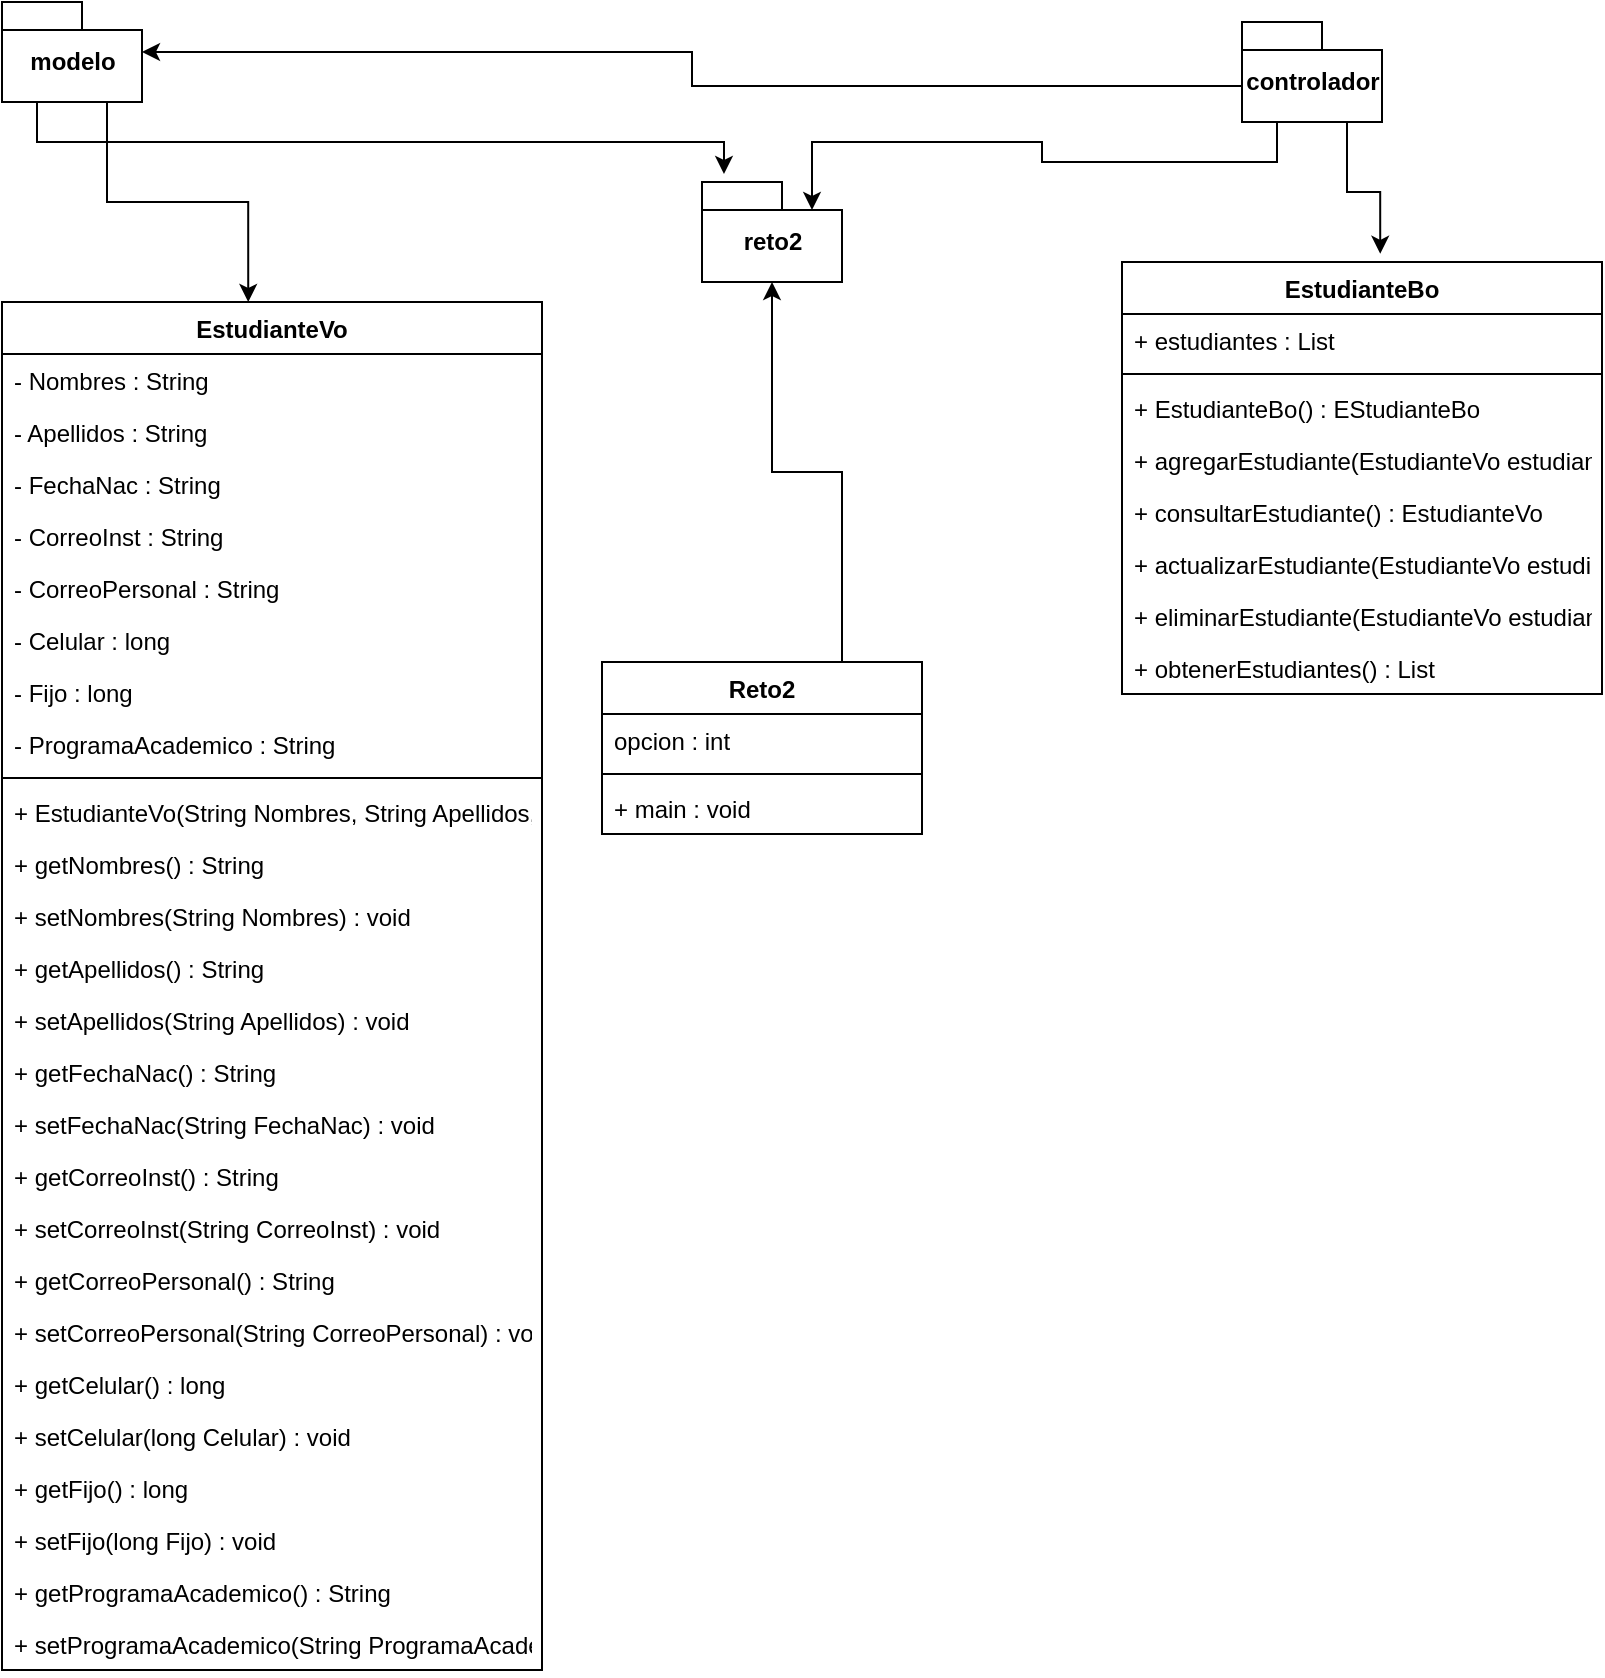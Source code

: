 <mxfile version="14.8.5" type="device"><diagram id="rwfhsyph27JNHHO8blKu" name="Page-1"><mxGraphModel dx="1210" dy="636" grid="1" gridSize="10" guides="1" tooltips="1" connect="1" arrows="1" fold="1" page="1" pageScale="1" pageWidth="850" pageHeight="1100" math="0" shadow="0"><root><mxCell id="0"/><mxCell id="1" parent="0"/><mxCell id="LwOPj0nHIzFA1LujrYzl-30" style="edgeStyle=orthogonalEdgeStyle;rounded=0;orthogonalLoop=1;jettySize=auto;html=1;exitX=0.75;exitY=1;exitDx=0;exitDy=0;exitPerimeter=0;entryX=0.456;entryY=0;entryDx=0;entryDy=0;entryPerimeter=0;" edge="1" parent="1" source="LwOPj0nHIzFA1LujrYzl-1" target="LwOPj0nHIzFA1LujrYzl-2"><mxGeometry relative="1" as="geometry"/></mxCell><mxCell id="LwOPj0nHIzFA1LujrYzl-49" style="edgeStyle=orthogonalEdgeStyle;rounded=0;orthogonalLoop=1;jettySize=auto;html=1;exitX=0.25;exitY=1;exitDx=0;exitDy=0;exitPerimeter=0;entryX=0.157;entryY=-0.08;entryDx=0;entryDy=0;entryPerimeter=0;" edge="1" parent="1" source="LwOPj0nHIzFA1LujrYzl-1" target="LwOPj0nHIzFA1LujrYzl-44"><mxGeometry relative="1" as="geometry"/></mxCell><mxCell id="LwOPj0nHIzFA1LujrYzl-1" value="modelo" style="shape=folder;fontStyle=1;spacingTop=10;tabWidth=40;tabHeight=14;tabPosition=left;html=1;" vertex="1" parent="1"><mxGeometry x="40" y="30" width="70" height="50" as="geometry"/></mxCell><mxCell id="LwOPj0nHIzFA1LujrYzl-2" value="EstudianteVo" style="swimlane;fontStyle=1;align=center;verticalAlign=top;childLayout=stackLayout;horizontal=1;startSize=26;horizontalStack=0;resizeParent=1;resizeParentMax=0;resizeLast=0;collapsible=1;marginBottom=0;" vertex="1" parent="1"><mxGeometry x="40" y="180" width="270" height="684" as="geometry"/></mxCell><mxCell id="LwOPj0nHIzFA1LujrYzl-3" value="- Nombres : String" style="text;strokeColor=none;fillColor=none;align=left;verticalAlign=top;spacingLeft=4;spacingRight=4;overflow=hidden;rotatable=0;points=[[0,0.5],[1,0.5]];portConstraint=eastwest;" vertex="1" parent="LwOPj0nHIzFA1LujrYzl-2"><mxGeometry y="26" width="270" height="26" as="geometry"/></mxCell><mxCell id="LwOPj0nHIzFA1LujrYzl-6" value="- Apellidos : String" style="text;strokeColor=none;fillColor=none;align=left;verticalAlign=top;spacingLeft=4;spacingRight=4;overflow=hidden;rotatable=0;points=[[0,0.5],[1,0.5]];portConstraint=eastwest;" vertex="1" parent="LwOPj0nHIzFA1LujrYzl-2"><mxGeometry y="52" width="270" height="26" as="geometry"/></mxCell><mxCell id="LwOPj0nHIzFA1LujrYzl-7" value="- FechaNac : String" style="text;strokeColor=none;fillColor=none;align=left;verticalAlign=top;spacingLeft=4;spacingRight=4;overflow=hidden;rotatable=0;points=[[0,0.5],[1,0.5]];portConstraint=eastwest;" vertex="1" parent="LwOPj0nHIzFA1LujrYzl-2"><mxGeometry y="78" width="270" height="26" as="geometry"/></mxCell><mxCell id="LwOPj0nHIzFA1LujrYzl-8" value="- CorreoInst : String" style="text;strokeColor=none;fillColor=none;align=left;verticalAlign=top;spacingLeft=4;spacingRight=4;overflow=hidden;rotatable=0;points=[[0,0.5],[1,0.5]];portConstraint=eastwest;" vertex="1" parent="LwOPj0nHIzFA1LujrYzl-2"><mxGeometry y="104" width="270" height="26" as="geometry"/></mxCell><mxCell id="LwOPj0nHIzFA1LujrYzl-9" value="- CorreoPersonal : String" style="text;strokeColor=none;fillColor=none;align=left;verticalAlign=top;spacingLeft=4;spacingRight=4;overflow=hidden;rotatable=0;points=[[0,0.5],[1,0.5]];portConstraint=eastwest;" vertex="1" parent="LwOPj0nHIzFA1LujrYzl-2"><mxGeometry y="130" width="270" height="26" as="geometry"/></mxCell><mxCell id="LwOPj0nHIzFA1LujrYzl-10" value="- Celular : long" style="text;strokeColor=none;fillColor=none;align=left;verticalAlign=top;spacingLeft=4;spacingRight=4;overflow=hidden;rotatable=0;points=[[0,0.5],[1,0.5]];portConstraint=eastwest;" vertex="1" parent="LwOPj0nHIzFA1LujrYzl-2"><mxGeometry y="156" width="270" height="26" as="geometry"/></mxCell><mxCell id="LwOPj0nHIzFA1LujrYzl-11" value="- Fijo : long" style="text;strokeColor=none;fillColor=none;align=left;verticalAlign=top;spacingLeft=4;spacingRight=4;overflow=hidden;rotatable=0;points=[[0,0.5],[1,0.5]];portConstraint=eastwest;" vertex="1" parent="LwOPj0nHIzFA1LujrYzl-2"><mxGeometry y="182" width="270" height="26" as="geometry"/></mxCell><mxCell id="LwOPj0nHIzFA1LujrYzl-12" value="- ProgramaAcademico : String" style="text;strokeColor=none;fillColor=none;align=left;verticalAlign=top;spacingLeft=4;spacingRight=4;overflow=hidden;rotatable=0;points=[[0,0.5],[1,0.5]];portConstraint=eastwest;" vertex="1" parent="LwOPj0nHIzFA1LujrYzl-2"><mxGeometry y="208" width="270" height="26" as="geometry"/></mxCell><mxCell id="LwOPj0nHIzFA1LujrYzl-4" value="" style="line;strokeWidth=1;fillColor=none;align=left;verticalAlign=middle;spacingTop=-1;spacingLeft=3;spacingRight=3;rotatable=0;labelPosition=right;points=[];portConstraint=eastwest;" vertex="1" parent="LwOPj0nHIzFA1LujrYzl-2"><mxGeometry y="234" width="270" height="8" as="geometry"/></mxCell><mxCell id="LwOPj0nHIzFA1LujrYzl-5" value="+ EstudianteVo(String Nombres, String Apellidos, String FechaNac, String CorreoInst, String CorreoPersonal, long Celular, long Fijo, String ProgramaAcademico) : EstudianteVo" style="text;strokeColor=none;fillColor=none;align=left;verticalAlign=top;spacingLeft=4;spacingRight=4;overflow=hidden;rotatable=0;points=[[0,0.5],[1,0.5]];portConstraint=eastwest;" vertex="1" parent="LwOPj0nHIzFA1LujrYzl-2"><mxGeometry y="242" width="270" height="26" as="geometry"/></mxCell><mxCell id="LwOPj0nHIzFA1LujrYzl-14" value="+ getNombres() : String" style="text;strokeColor=none;fillColor=none;align=left;verticalAlign=top;spacingLeft=4;spacingRight=4;overflow=hidden;rotatable=0;points=[[0,0.5],[1,0.5]];portConstraint=eastwest;" vertex="1" parent="LwOPj0nHIzFA1LujrYzl-2"><mxGeometry y="268" width="270" height="26" as="geometry"/></mxCell><mxCell id="LwOPj0nHIzFA1LujrYzl-15" value="+ setNombres(String Nombres) : void" style="text;strokeColor=none;fillColor=none;align=left;verticalAlign=top;spacingLeft=4;spacingRight=4;overflow=hidden;rotatable=0;points=[[0,0.5],[1,0.5]];portConstraint=eastwest;" vertex="1" parent="LwOPj0nHIzFA1LujrYzl-2"><mxGeometry y="294" width="270" height="26" as="geometry"/></mxCell><mxCell id="LwOPj0nHIzFA1LujrYzl-16" value="+ getApellidos() : String" style="text;strokeColor=none;fillColor=none;align=left;verticalAlign=top;spacingLeft=4;spacingRight=4;overflow=hidden;rotatable=0;points=[[0,0.5],[1,0.5]];portConstraint=eastwest;" vertex="1" parent="LwOPj0nHIzFA1LujrYzl-2"><mxGeometry y="320" width="270" height="26" as="geometry"/></mxCell><mxCell id="LwOPj0nHIzFA1LujrYzl-17" value="+ setApellidos(String Apellidos) : void" style="text;strokeColor=none;fillColor=none;align=left;verticalAlign=top;spacingLeft=4;spacingRight=4;overflow=hidden;rotatable=0;points=[[0,0.5],[1,0.5]];portConstraint=eastwest;" vertex="1" parent="LwOPj0nHIzFA1LujrYzl-2"><mxGeometry y="346" width="270" height="26" as="geometry"/></mxCell><mxCell id="LwOPj0nHIzFA1LujrYzl-18" value="+ getFechaNac() : String" style="text;strokeColor=none;fillColor=none;align=left;verticalAlign=top;spacingLeft=4;spacingRight=4;overflow=hidden;rotatable=0;points=[[0,0.5],[1,0.5]];portConstraint=eastwest;" vertex="1" parent="LwOPj0nHIzFA1LujrYzl-2"><mxGeometry y="372" width="270" height="26" as="geometry"/></mxCell><mxCell id="LwOPj0nHIzFA1LujrYzl-19" value="+ setFechaNac(String FechaNac) : void" style="text;strokeColor=none;fillColor=none;align=left;verticalAlign=top;spacingLeft=4;spacingRight=4;overflow=hidden;rotatable=0;points=[[0,0.5],[1,0.5]];portConstraint=eastwest;" vertex="1" parent="LwOPj0nHIzFA1LujrYzl-2"><mxGeometry y="398" width="270" height="26" as="geometry"/></mxCell><mxCell id="LwOPj0nHIzFA1LujrYzl-20" value="+ getCorreoInst() : String" style="text;strokeColor=none;fillColor=none;align=left;verticalAlign=top;spacingLeft=4;spacingRight=4;overflow=hidden;rotatable=0;points=[[0,0.5],[1,0.5]];portConstraint=eastwest;" vertex="1" parent="LwOPj0nHIzFA1LujrYzl-2"><mxGeometry y="424" width="270" height="26" as="geometry"/></mxCell><mxCell id="LwOPj0nHIzFA1LujrYzl-21" value="+ setCorreoInst(String CorreoInst) : void" style="text;strokeColor=none;fillColor=none;align=left;verticalAlign=top;spacingLeft=4;spacingRight=4;overflow=hidden;rotatable=0;points=[[0,0.5],[1,0.5]];portConstraint=eastwest;" vertex="1" parent="LwOPj0nHIzFA1LujrYzl-2"><mxGeometry y="450" width="270" height="26" as="geometry"/></mxCell><mxCell id="LwOPj0nHIzFA1LujrYzl-22" value="+ getCorreoPersonal() : String" style="text;strokeColor=none;fillColor=none;align=left;verticalAlign=top;spacingLeft=4;spacingRight=4;overflow=hidden;rotatable=0;points=[[0,0.5],[1,0.5]];portConstraint=eastwest;" vertex="1" parent="LwOPj0nHIzFA1LujrYzl-2"><mxGeometry y="476" width="270" height="26" as="geometry"/></mxCell><mxCell id="LwOPj0nHIzFA1LujrYzl-23" value="+ setCorreoPersonal(String CorreoPersonal) : void" style="text;strokeColor=none;fillColor=none;align=left;verticalAlign=top;spacingLeft=4;spacingRight=4;overflow=hidden;rotatable=0;points=[[0,0.5],[1,0.5]];portConstraint=eastwest;" vertex="1" parent="LwOPj0nHIzFA1LujrYzl-2"><mxGeometry y="502" width="270" height="26" as="geometry"/></mxCell><mxCell id="LwOPj0nHIzFA1LujrYzl-24" value="+ getCelular() : long" style="text;strokeColor=none;fillColor=none;align=left;verticalAlign=top;spacingLeft=4;spacingRight=4;overflow=hidden;rotatable=0;points=[[0,0.5],[1,0.5]];portConstraint=eastwest;" vertex="1" parent="LwOPj0nHIzFA1LujrYzl-2"><mxGeometry y="528" width="270" height="26" as="geometry"/></mxCell><mxCell id="LwOPj0nHIzFA1LujrYzl-25" value="+ setCelular(long Celular) : void" style="text;strokeColor=none;fillColor=none;align=left;verticalAlign=top;spacingLeft=4;spacingRight=4;overflow=hidden;rotatable=0;points=[[0,0.5],[1,0.5]];portConstraint=eastwest;" vertex="1" parent="LwOPj0nHIzFA1LujrYzl-2"><mxGeometry y="554" width="270" height="26" as="geometry"/></mxCell><mxCell id="LwOPj0nHIzFA1LujrYzl-26" value="+ getFijo() : long" style="text;strokeColor=none;fillColor=none;align=left;verticalAlign=top;spacingLeft=4;spacingRight=4;overflow=hidden;rotatable=0;points=[[0,0.5],[1,0.5]];portConstraint=eastwest;" vertex="1" parent="LwOPj0nHIzFA1LujrYzl-2"><mxGeometry y="580" width="270" height="26" as="geometry"/></mxCell><mxCell id="LwOPj0nHIzFA1LujrYzl-27" value="+ setFijo(long Fijo) : void" style="text;strokeColor=none;fillColor=none;align=left;verticalAlign=top;spacingLeft=4;spacingRight=4;overflow=hidden;rotatable=0;points=[[0,0.5],[1,0.5]];portConstraint=eastwest;" vertex="1" parent="LwOPj0nHIzFA1LujrYzl-2"><mxGeometry y="606" width="270" height="26" as="geometry"/></mxCell><mxCell id="LwOPj0nHIzFA1LujrYzl-28" value="+ getProgramaAcademico() : String" style="text;strokeColor=none;fillColor=none;align=left;verticalAlign=top;spacingLeft=4;spacingRight=4;overflow=hidden;rotatable=0;points=[[0,0.5],[1,0.5]];portConstraint=eastwest;" vertex="1" parent="LwOPj0nHIzFA1LujrYzl-2"><mxGeometry y="632" width="270" height="26" as="geometry"/></mxCell><mxCell id="LwOPj0nHIzFA1LujrYzl-29" value="+ setProgramaAcademico(String ProgramaAcademico) : void" style="text;strokeColor=none;fillColor=none;align=left;verticalAlign=top;spacingLeft=4;spacingRight=4;overflow=hidden;rotatable=0;points=[[0,0.5],[1,0.5]];portConstraint=eastwest;" vertex="1" parent="LwOPj0nHIzFA1LujrYzl-2"><mxGeometry y="658" width="270" height="26" as="geometry"/></mxCell><mxCell id="LwOPj0nHIzFA1LujrYzl-41" style="edgeStyle=orthogonalEdgeStyle;rounded=0;orthogonalLoop=1;jettySize=auto;html=1;exitX=0.75;exitY=1;exitDx=0;exitDy=0;exitPerimeter=0;entryX=0.538;entryY=-0.019;entryDx=0;entryDy=0;entryPerimeter=0;" edge="1" parent="1" source="LwOPj0nHIzFA1LujrYzl-31" target="LwOPj0nHIzFA1LujrYzl-32"><mxGeometry relative="1" as="geometry"/></mxCell><mxCell id="LwOPj0nHIzFA1LujrYzl-43" style="edgeStyle=orthogonalEdgeStyle;rounded=0;orthogonalLoop=1;jettySize=auto;html=1;exitX=0;exitY=0;exitDx=0;exitDy=32;exitPerimeter=0;" edge="1" parent="1" source="LwOPj0nHIzFA1LujrYzl-31" target="LwOPj0nHIzFA1LujrYzl-1"><mxGeometry relative="1" as="geometry"/></mxCell><mxCell id="LwOPj0nHIzFA1LujrYzl-48" style="edgeStyle=orthogonalEdgeStyle;rounded=0;orthogonalLoop=1;jettySize=auto;html=1;exitX=0.25;exitY=1;exitDx=0;exitDy=0;exitPerimeter=0;entryX=0;entryY=0;entryDx=55;entryDy=14;entryPerimeter=0;" edge="1" parent="1" source="LwOPj0nHIzFA1LujrYzl-31" target="LwOPj0nHIzFA1LujrYzl-44"><mxGeometry relative="1" as="geometry"/></mxCell><mxCell id="LwOPj0nHIzFA1LujrYzl-31" value="controlador" style="shape=folder;fontStyle=1;spacingTop=10;tabWidth=40;tabHeight=14;tabPosition=left;html=1;" vertex="1" parent="1"><mxGeometry x="660" y="40" width="70" height="50" as="geometry"/></mxCell><mxCell id="LwOPj0nHIzFA1LujrYzl-32" value="EstudianteBo" style="swimlane;fontStyle=1;align=center;verticalAlign=top;childLayout=stackLayout;horizontal=1;startSize=26;horizontalStack=0;resizeParent=1;resizeParentMax=0;resizeLast=0;collapsible=1;marginBottom=0;" vertex="1" parent="1"><mxGeometry x="600" y="160" width="240" height="216" as="geometry"/></mxCell><mxCell id="LwOPj0nHIzFA1LujrYzl-33" value="+ estudiantes : List" style="text;strokeColor=none;fillColor=none;align=left;verticalAlign=top;spacingLeft=4;spacingRight=4;overflow=hidden;rotatable=0;points=[[0,0.5],[1,0.5]];portConstraint=eastwest;" vertex="1" parent="LwOPj0nHIzFA1LujrYzl-32"><mxGeometry y="26" width="240" height="26" as="geometry"/></mxCell><mxCell id="LwOPj0nHIzFA1LujrYzl-34" value="" style="line;strokeWidth=1;fillColor=none;align=left;verticalAlign=middle;spacingTop=-1;spacingLeft=3;spacingRight=3;rotatable=0;labelPosition=right;points=[];portConstraint=eastwest;" vertex="1" parent="LwOPj0nHIzFA1LujrYzl-32"><mxGeometry y="52" width="240" height="8" as="geometry"/></mxCell><mxCell id="LwOPj0nHIzFA1LujrYzl-35" value="+ EstudianteBo() : EStudianteBo" style="text;strokeColor=none;fillColor=none;align=left;verticalAlign=top;spacingLeft=4;spacingRight=4;overflow=hidden;rotatable=0;points=[[0,0.5],[1,0.5]];portConstraint=eastwest;" vertex="1" parent="LwOPj0nHIzFA1LujrYzl-32"><mxGeometry y="60" width="240" height="26" as="geometry"/></mxCell><mxCell id="LwOPj0nHIzFA1LujrYzl-36" value="+ agregarEstudiante(EstudianteVo estudiante) : void" style="text;strokeColor=none;fillColor=none;align=left;verticalAlign=top;spacingLeft=4;spacingRight=4;overflow=hidden;rotatable=0;points=[[0,0.5],[1,0.5]];portConstraint=eastwest;" vertex="1" parent="LwOPj0nHIzFA1LujrYzl-32"><mxGeometry y="86" width="240" height="26" as="geometry"/></mxCell><mxCell id="LwOPj0nHIzFA1LujrYzl-37" value="+ consultarEstudiante() : EstudianteVo" style="text;strokeColor=none;fillColor=none;align=left;verticalAlign=top;spacingLeft=4;spacingRight=4;overflow=hidden;rotatable=0;points=[[0,0.5],[1,0.5]];portConstraint=eastwest;" vertex="1" parent="LwOPj0nHIzFA1LujrYzl-32"><mxGeometry y="112" width="240" height="26" as="geometry"/></mxCell><mxCell id="LwOPj0nHIzFA1LujrYzl-38" value="+ actualizarEstudiante(EstudianteVo estudiante) : void" style="text;strokeColor=none;fillColor=none;align=left;verticalAlign=top;spacingLeft=4;spacingRight=4;overflow=hidden;rotatable=0;points=[[0,0.5],[1,0.5]];portConstraint=eastwest;" vertex="1" parent="LwOPj0nHIzFA1LujrYzl-32"><mxGeometry y="138" width="240" height="26" as="geometry"/></mxCell><mxCell id="LwOPj0nHIzFA1LujrYzl-39" value="+ eliminarEstudiante(EstudianteVo estudiante) : void" style="text;strokeColor=none;fillColor=none;align=left;verticalAlign=top;spacingLeft=4;spacingRight=4;overflow=hidden;rotatable=0;points=[[0,0.5],[1,0.5]];portConstraint=eastwest;" vertex="1" parent="LwOPj0nHIzFA1LujrYzl-32"><mxGeometry y="164" width="240" height="26" as="geometry"/></mxCell><mxCell id="LwOPj0nHIzFA1LujrYzl-40" value="+ obtenerEstudiantes() : List" style="text;strokeColor=none;fillColor=none;align=left;verticalAlign=top;spacingLeft=4;spacingRight=4;overflow=hidden;rotatable=0;points=[[0,0.5],[1,0.5]];portConstraint=eastwest;" vertex="1" parent="LwOPj0nHIzFA1LujrYzl-32"><mxGeometry y="190" width="240" height="26" as="geometry"/></mxCell><mxCell id="LwOPj0nHIzFA1LujrYzl-44" value="reto2" style="shape=folder;fontStyle=1;spacingTop=10;tabWidth=40;tabHeight=14;tabPosition=left;html=1;" vertex="1" parent="1"><mxGeometry x="390" y="120" width="70" height="50" as="geometry"/></mxCell><mxCell id="LwOPj0nHIzFA1LujrYzl-54" style="edgeStyle=orthogonalEdgeStyle;rounded=0;orthogonalLoop=1;jettySize=auto;html=1;exitX=0.75;exitY=0;exitDx=0;exitDy=0;entryX=0.5;entryY=1;entryDx=0;entryDy=0;entryPerimeter=0;" edge="1" parent="1" source="LwOPj0nHIzFA1LujrYzl-50" target="LwOPj0nHIzFA1LujrYzl-44"><mxGeometry relative="1" as="geometry"/></mxCell><mxCell id="LwOPj0nHIzFA1LujrYzl-50" value="Reto2" style="swimlane;fontStyle=1;align=center;verticalAlign=top;childLayout=stackLayout;horizontal=1;startSize=26;horizontalStack=0;resizeParent=1;resizeParentMax=0;resizeLast=0;collapsible=1;marginBottom=0;" vertex="1" parent="1"><mxGeometry x="340" y="360" width="160" height="86" as="geometry"/></mxCell><mxCell id="LwOPj0nHIzFA1LujrYzl-51" value="opcion : int" style="text;strokeColor=none;fillColor=none;align=left;verticalAlign=top;spacingLeft=4;spacingRight=4;overflow=hidden;rotatable=0;points=[[0,0.5],[1,0.5]];portConstraint=eastwest;" vertex="1" parent="LwOPj0nHIzFA1LujrYzl-50"><mxGeometry y="26" width="160" height="26" as="geometry"/></mxCell><mxCell id="LwOPj0nHIzFA1LujrYzl-52" value="" style="line;strokeWidth=1;fillColor=none;align=left;verticalAlign=middle;spacingTop=-1;spacingLeft=3;spacingRight=3;rotatable=0;labelPosition=right;points=[];portConstraint=eastwest;" vertex="1" parent="LwOPj0nHIzFA1LujrYzl-50"><mxGeometry y="52" width="160" height="8" as="geometry"/></mxCell><mxCell id="LwOPj0nHIzFA1LujrYzl-53" value="+ main : void" style="text;strokeColor=none;fillColor=none;align=left;verticalAlign=top;spacingLeft=4;spacingRight=4;overflow=hidden;rotatable=0;points=[[0,0.5],[1,0.5]];portConstraint=eastwest;" vertex="1" parent="LwOPj0nHIzFA1LujrYzl-50"><mxGeometry y="60" width="160" height="26" as="geometry"/></mxCell></root></mxGraphModel></diagram></mxfile>